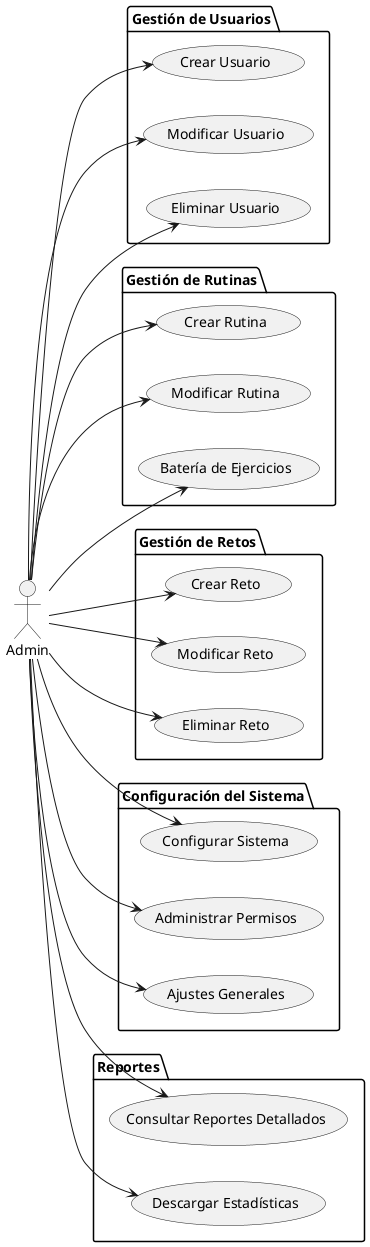 @startuml
left to right direction

actor Admin

package "Gestión de Usuarios" {
    usecase "Crear Usuario" as CrearUsuario
    usecase "Modificar Usuario" as ModificarUsuario
    usecase "Eliminar Usuario" as EliminarUsuario
}

package "Gestión de Rutinas" {
    usecase "Crear Rutina" as CrearRutina
    usecase "Modificar Rutina" as ModificarRutina
    usecase "Batería de Ejercicios" as BateriaEjercicios
}

package "Gestión de Retos" {
    usecase "Crear Reto" as CrearReto
    usecase "Modificar Reto" as ModificarReto
    usecase "Eliminar Reto" as EliminarReto
}

package "Configuración del Sistema" {
    usecase "Configurar Sistema" as ConfigurarSistema
    usecase "Administrar Permisos" as AdministrarPermisos
    usecase "Ajustes Generales" as AjustesGenerales
}

package "Reportes" {
    usecase "Consultar Reportes Detallados" as ConsultarReportes
    usecase "Descargar Estadísticas" as DescargarEstadisticas
}

Admin --> CrearUsuario
Admin --> ModificarUsuario
Admin --> EliminarUsuario

Admin --> CrearRutina
Admin --> ModificarRutina
Admin --> BateriaEjercicios

Admin --> CrearReto
Admin --> ModificarReto
Admin --> EliminarReto

Admin --> ConfigurarSistema
Admin --> AdministrarPermisos
Admin --> AjustesGenerales

Admin --> ConsultarReportes
Admin --> DescargarEstadisticas

@enduml
